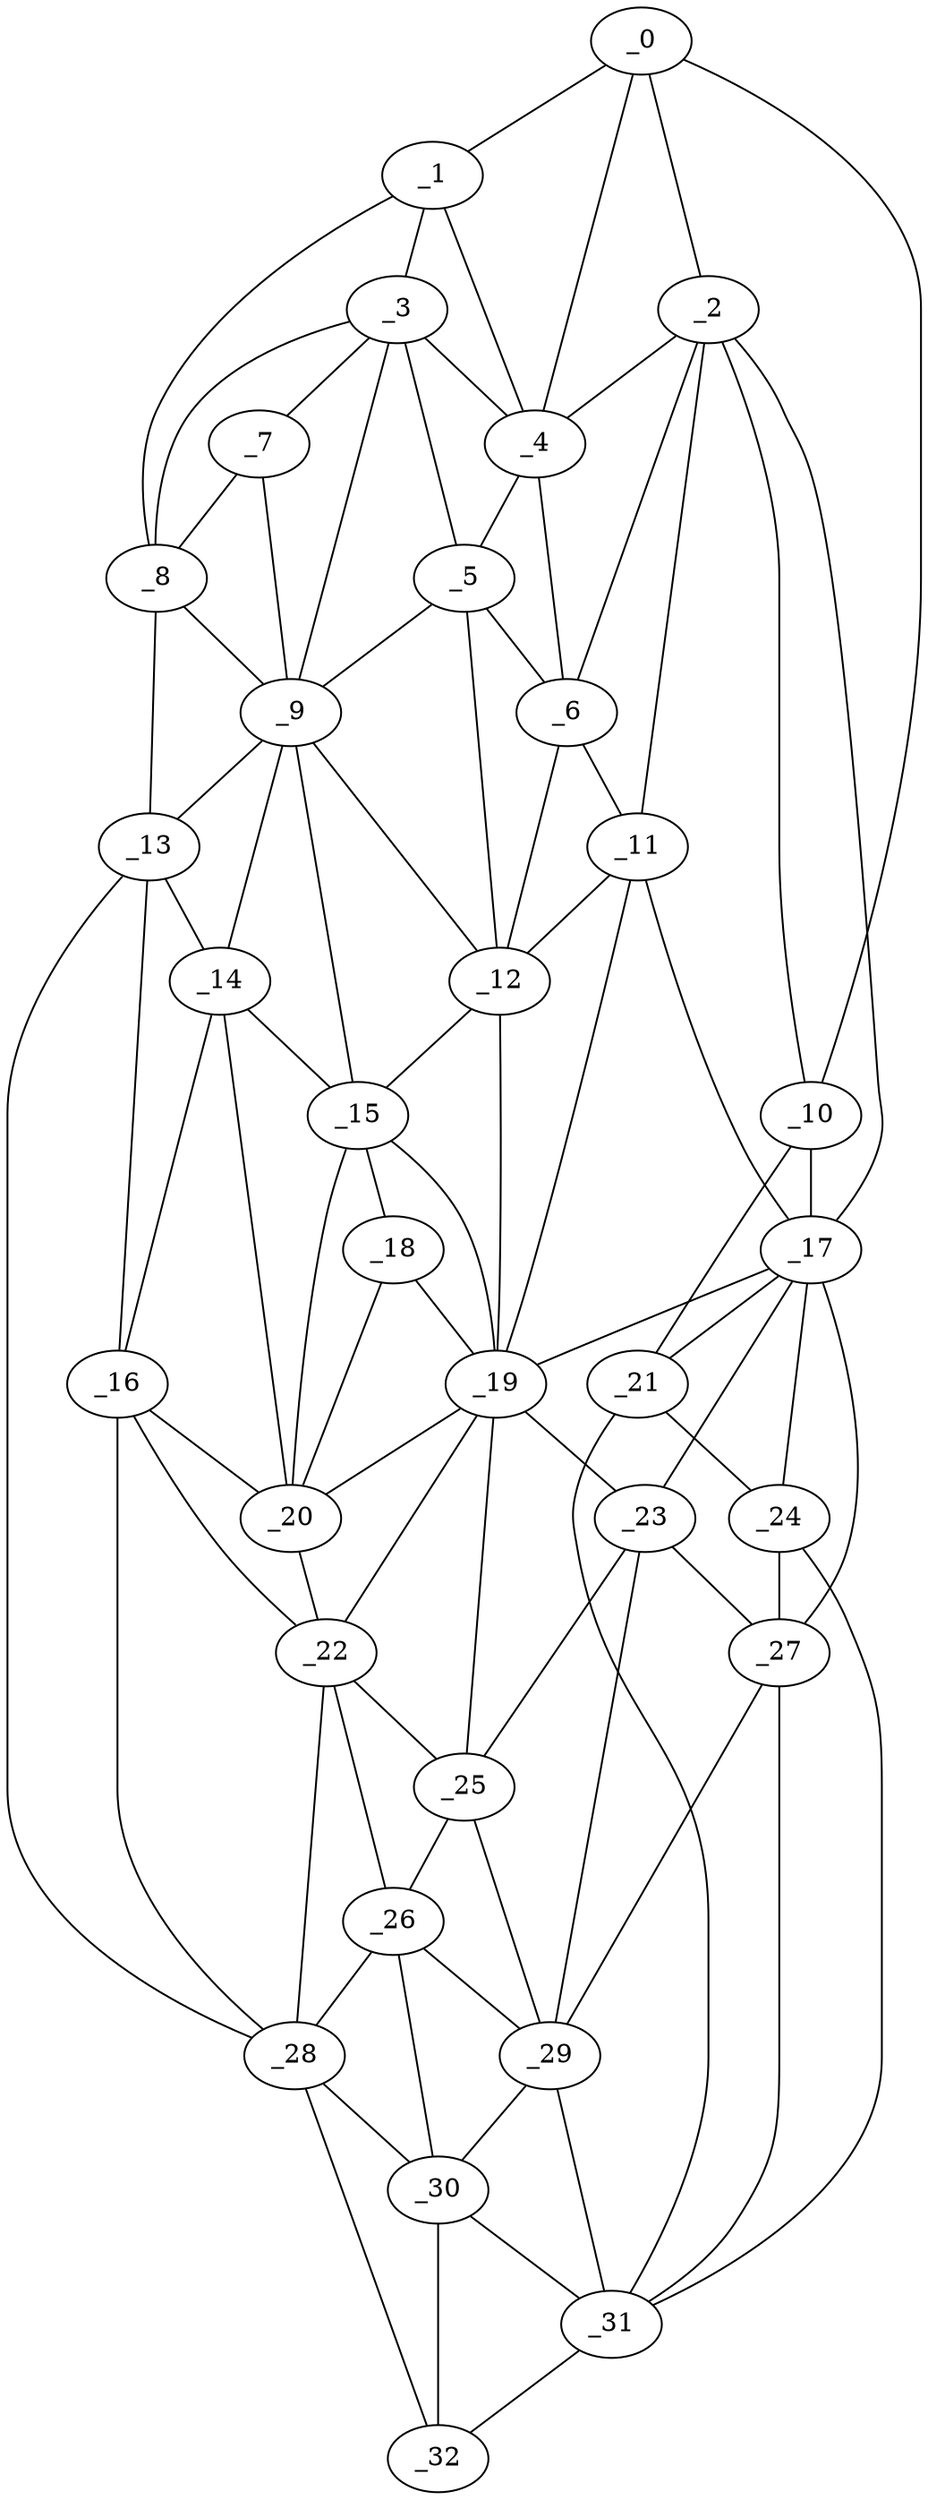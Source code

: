 graph "obj30__105.gxl" {
	_0	 [x=28,
		y=81];
	_1	 [x=33,
		y=91];
	_0 -- _1	 [valence=1];
	_2	 [x=38,
		y=65];
	_0 -- _2	 [valence=1];
	_4	 [x=40,
		y=83];
	_0 -- _4	 [valence=2];
	_10	 [x=50,
		y=7];
	_0 -- _10	 [valence=1];
	_3	 [x=39,
		y=93];
	_1 -- _3	 [valence=2];
	_1 -- _4	 [valence=2];
	_8	 [x=48,
		y=101];
	_1 -- _8	 [valence=1];
	_2 -- _4	 [valence=2];
	_6	 [x=46,
		y=73];
	_2 -- _6	 [valence=2];
	_2 -- _10	 [valence=1];
	_11	 [x=54,
		y=72];
	_2 -- _11	 [valence=2];
	_17	 [x=72,
		y=60];
	_2 -- _17	 [valence=2];
	_3 -- _4	 [valence=2];
	_5	 [x=45,
		y=84];
	_3 -- _5	 [valence=2];
	_7	 [x=46,
		y=97];
	_3 -- _7	 [valence=2];
	_3 -- _8	 [valence=2];
	_9	 [x=49,
		y=94];
	_3 -- _9	 [valence=2];
	_4 -- _5	 [valence=2];
	_4 -- _6	 [valence=2];
	_5 -- _6	 [valence=2];
	_5 -- _9	 [valence=2];
	_12	 [x=54,
		y=80];
	_5 -- _12	 [valence=1];
	_6 -- _11	 [valence=2];
	_6 -- _12	 [valence=1];
	_7 -- _8	 [valence=1];
	_7 -- _9	 [valence=2];
	_8 -- _9	 [valence=2];
	_13	 [x=61,
		y=106];
	_8 -- _13	 [valence=1];
	_9 -- _12	 [valence=2];
	_9 -- _13	 [valence=2];
	_14	 [x=65,
		y=94];
	_9 -- _14	 [valence=1];
	_15	 [x=66,
		y=88];
	_9 -- _15	 [valence=1];
	_10 -- _17	 [valence=2];
	_21	 [x=81,
		y=9];
	_10 -- _21	 [valence=1];
	_11 -- _12	 [valence=2];
	_11 -- _17	 [valence=2];
	_19	 [x=74,
		y=76];
	_11 -- _19	 [valence=1];
	_12 -- _15	 [valence=2];
	_12 -- _19	 [valence=2];
	_13 -- _14	 [valence=2];
	_16	 [x=68,
		y=103];
	_13 -- _16	 [valence=2];
	_28	 [x=95,
		y=108];
	_13 -- _28	 [valence=1];
	_14 -- _15	 [valence=2];
	_14 -- _16	 [valence=1];
	_20	 [x=75,
		y=89];
	_14 -- _20	 [valence=1];
	_18	 [x=72,
		y=85];
	_15 -- _18	 [valence=2];
	_15 -- _19	 [valence=1];
	_15 -- _20	 [valence=2];
	_16 -- _20	 [valence=1];
	_22	 [x=85,
		y=90];
	_16 -- _22	 [valence=2];
	_16 -- _28	 [valence=1];
	_17 -- _19	 [valence=2];
	_17 -- _21	 [valence=2];
	_23	 [x=86,
		y=74];
	_17 -- _23	 [valence=1];
	_24	 [x=89,
		y=48];
	_17 -- _24	 [valence=1];
	_27	 [x=94,
		y=65];
	_17 -- _27	 [valence=2];
	_18 -- _19	 [valence=2];
	_18 -- _20	 [valence=1];
	_19 -- _20	 [valence=1];
	_19 -- _22	 [valence=2];
	_19 -- _23	 [valence=2];
	_25	 [x=89,
		y=86];
	_19 -- _25	 [valence=2];
	_20 -- _22	 [valence=2];
	_21 -- _24	 [valence=1];
	_31	 [x=100,
		y=66];
	_21 -- _31	 [valence=1];
	_22 -- _25	 [valence=2];
	_26	 [x=92,
		y=93];
	_22 -- _26	 [valence=1];
	_22 -- _28	 [valence=1];
	_23 -- _25	 [valence=2];
	_23 -- _27	 [valence=2];
	_29	 [x=97,
		y=81];
	_23 -- _29	 [valence=2];
	_24 -- _27	 [valence=2];
	_24 -- _31	 [valence=2];
	_25 -- _26	 [valence=2];
	_25 -- _29	 [valence=1];
	_26 -- _28	 [valence=2];
	_26 -- _29	 [valence=2];
	_30	 [x=99,
		y=97];
	_26 -- _30	 [valence=2];
	_27 -- _29	 [valence=2];
	_27 -- _31	 [valence=1];
	_28 -- _30	 [valence=2];
	_32	 [x=102,
		y=106];
	_28 -- _32	 [valence=1];
	_29 -- _30	 [valence=2];
	_29 -- _31	 [valence=1];
	_30 -- _31	 [valence=2];
	_30 -- _32	 [valence=1];
	_31 -- _32	 [valence=1];
}
